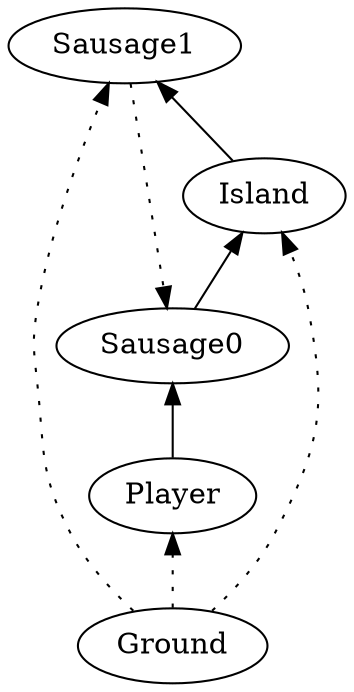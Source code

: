 digraph G {
rankdir = BT;
	"Ground" -> "Player" [style=dotted];
	"Player" -> "Sausage0";
	"Sausage1" -> "Sausage0" [style=dotted];
	"Sausage0" -> "Island";
	"Ground" -> "Sausage1" [style=dotted];
	"Ground" -> "Island" [style=dotted];
	"Island" -> "Sausage1";
}